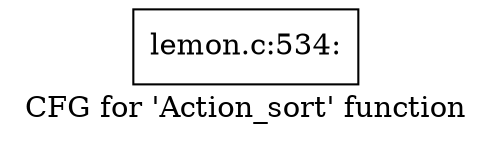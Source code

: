 digraph "CFG for 'Action_sort' function" {
	label="CFG for 'Action_sort' function";

	Node0x562565717580 [shape=record,label="{lemon.c:534:}"];
}
